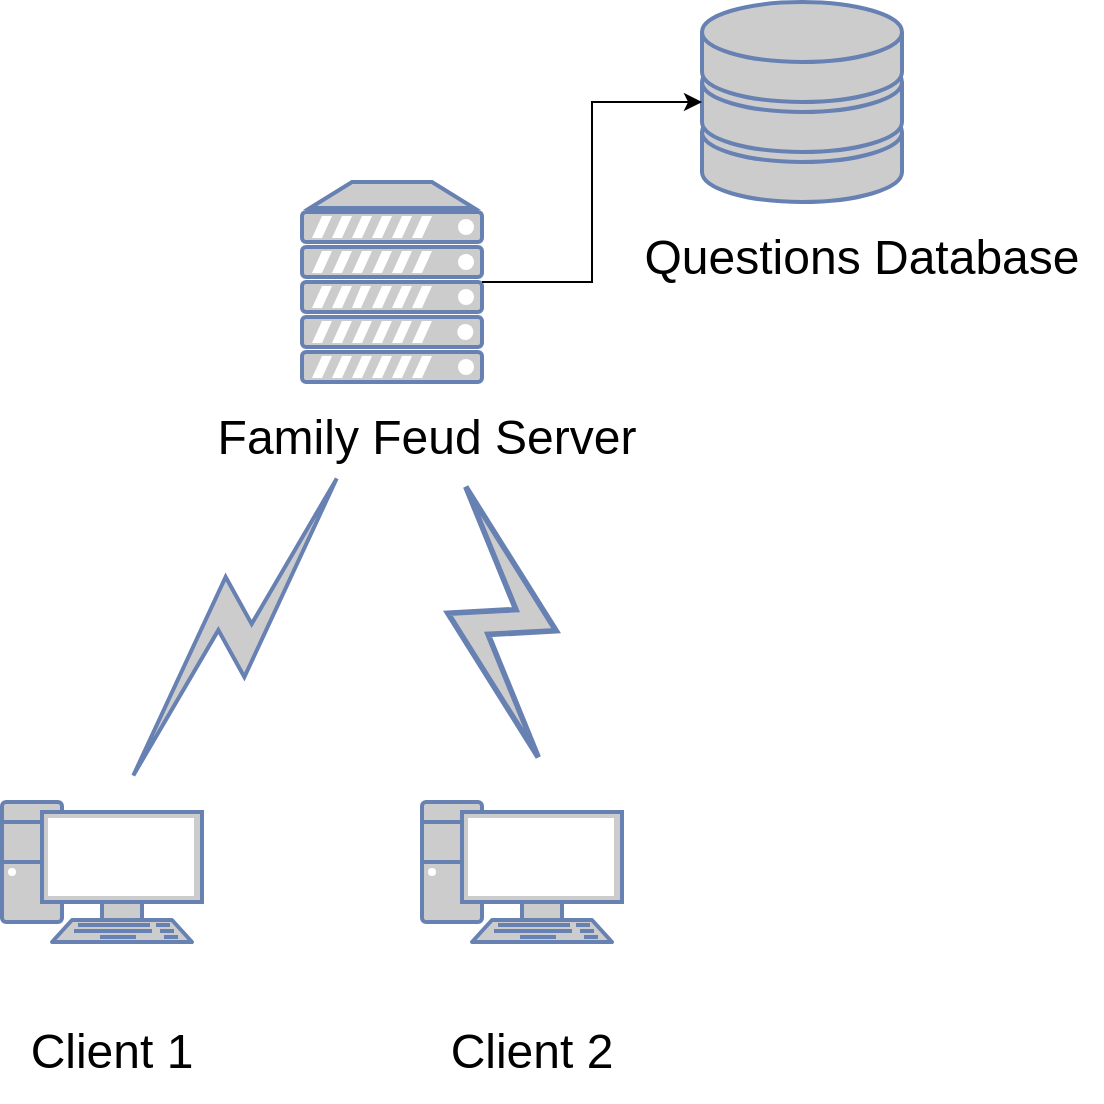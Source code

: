 <mxfile version="22.1.9" type="google">
  <diagram name="Page-1" id="55a83fd1-7818-8e21-69c5-c3457e3827bb">
    <mxGraphModel grid="1" page="1" gridSize="10" guides="1" tooltips="1" connect="1" arrows="1" fold="1" pageScale="1" pageWidth="1100" pageHeight="850" background="none" math="0" shadow="0">
      <root>
        <mxCell id="0" />
        <mxCell id="1" parent="0" />
        <mxCell id="69ecfefc5c41e42c-13" value="" style="html=1;fillColor=#CCCCCC;strokeColor=#6881B3;gradientColor=none;gradientDirection=north;strokeWidth=2;shape=mxgraph.networks.comm_link_edge;html=1;labelBackgroundColor=none;endArrow=none;fontFamily=Verdana;fontSize=22;fontColor=#000000;" edge="1" parent="1">
          <mxGeometry width="100" height="100" relative="1" as="geometry">
            <mxPoint x="360" y="625" as="sourcePoint" />
            <mxPoint x="473.01" y="460" as="targetPoint" />
            <Array as="points">
              <mxPoint x="397.5" y="505" />
            </Array>
          </mxGeometry>
        </mxCell>
        <mxCell id="4zkYDu2Evc27YB6WKq_G-1" value="" style="fontColor=#0066CC;verticalAlign=top;verticalLabelPosition=bottom;labelPosition=center;align=center;html=1;outlineConnect=0;fillColor=#CCCCCC;strokeColor=#6881B3;gradientColor=none;gradientDirection=north;strokeWidth=2;shape=mxgraph.networks.storage;" vertex="1" parent="1">
          <mxGeometry x="650" y="230" width="100" height="100" as="geometry" />
        </mxCell>
        <mxCell id="4zkYDu2Evc27YB6WKq_G-3" value="" style="fontColor=#0066CC;verticalAlign=top;verticalLabelPosition=bottom;labelPosition=center;align=center;html=1;outlineConnect=0;fillColor=#CCCCCC;strokeColor=#6881B3;gradientColor=none;gradientDirection=north;strokeWidth=2;shape=mxgraph.networks.server;" vertex="1" parent="1">
          <mxGeometry x="450" y="320" width="90" height="100" as="geometry" />
        </mxCell>
        <mxCell id="4zkYDu2Evc27YB6WKq_G-5" value="" style="fontColor=#0066CC;verticalAlign=top;verticalLabelPosition=bottom;labelPosition=center;align=center;html=1;outlineConnect=0;fillColor=#CCCCCC;strokeColor=#6881B3;gradientColor=none;gradientDirection=north;strokeWidth=2;shape=mxgraph.networks.pc;" vertex="1" parent="1">
          <mxGeometry x="510" y="630" width="100" height="70" as="geometry" />
        </mxCell>
        <mxCell id="4zkYDu2Evc27YB6WKq_G-6" value="" style="fontColor=#0066CC;verticalAlign=top;verticalLabelPosition=bottom;labelPosition=center;align=center;html=1;outlineConnect=0;fillColor=#CCCCCC;strokeColor=#6881B3;gradientColor=none;gradientDirection=north;strokeWidth=2;shape=mxgraph.networks.pc;" vertex="1" parent="1">
          <mxGeometry x="300" y="630" width="100" height="70" as="geometry" />
        </mxCell>
        <mxCell id="4zkYDu2Evc27YB6WKq_G-7" value="" style="fontColor=#0066CC;verticalAlign=top;verticalLabelPosition=bottom;labelPosition=center;align=center;html=1;outlineConnect=0;fillColor=#CCCCCC;strokeColor=#6881B3;gradientColor=none;gradientDirection=north;strokeWidth=2;shape=mxgraph.networks.comm_link;rotation=-15;" vertex="1" parent="1">
          <mxGeometry x="525" y="470" width="50" height="140" as="geometry" />
        </mxCell>
        <mxCell id="4zkYDu2Evc27YB6WKq_G-9" style="edgeStyle=orthogonalEdgeStyle;rounded=0;orthogonalLoop=1;jettySize=auto;html=1;entryX=0;entryY=0.5;entryDx=0;entryDy=0;entryPerimeter=0;" edge="1" parent="1" source="4zkYDu2Evc27YB6WKq_G-3" target="4zkYDu2Evc27YB6WKq_G-1">
          <mxGeometry relative="1" as="geometry" />
        </mxCell>
        <mxCell id="4zkYDu2Evc27YB6WKq_G-11" value="&lt;font style=&quot;font-size: 24px;&quot;&gt;Client 1&lt;/font&gt;" style="text;strokeColor=none;align=center;fillColor=none;html=1;verticalAlign=middle;whiteSpace=wrap;rounded=0;" vertex="1" parent="1">
          <mxGeometry x="300" y="730" width="110" height="50" as="geometry" />
        </mxCell>
        <mxCell id="4zkYDu2Evc27YB6WKq_G-12" value="&lt;font style=&quot;font-size: 24px;&quot;&gt;Client 2&lt;/font&gt;" style="text;strokeColor=none;align=center;fillColor=none;html=1;verticalAlign=middle;whiteSpace=wrap;rounded=0;" vertex="1" parent="1">
          <mxGeometry x="510" y="740" width="110" height="30" as="geometry" />
        </mxCell>
        <mxCell id="4zkYDu2Evc27YB6WKq_G-13" value="&lt;font style=&quot;font-size: 24px;&quot;&gt;Family Feud Server&lt;/font&gt;" style="text;strokeColor=none;align=center;fillColor=none;html=1;verticalAlign=middle;whiteSpace=wrap;rounded=0;" vertex="1" parent="1">
          <mxGeometry x="390" y="420" width="245" height="55" as="geometry" />
        </mxCell>
        <mxCell id="4zkYDu2Evc27YB6WKq_G-14" value="&lt;font style=&quot;font-size: 24px;&quot;&gt;Questions Database&lt;/font&gt;" style="text;strokeColor=none;align=center;fillColor=none;html=1;verticalAlign=middle;whiteSpace=wrap;rounded=0;" vertex="1" parent="1">
          <mxGeometry x="610" y="330" width="240" height="55" as="geometry" />
        </mxCell>
      </root>
    </mxGraphModel>
  </diagram>
</mxfile>
